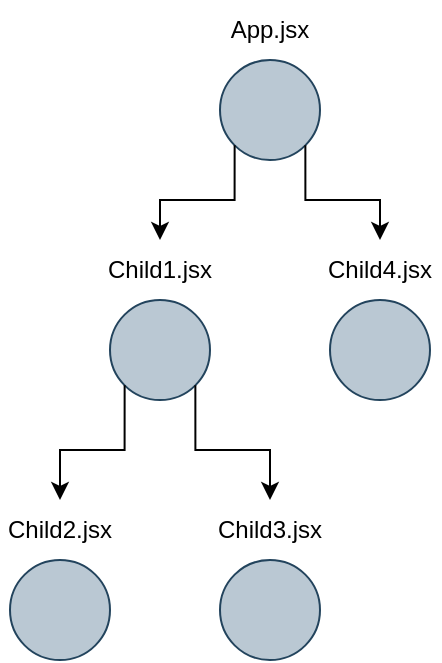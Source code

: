 <mxfile version="22.0.2" type="device">
  <diagram name="페이지-1" id="MxHSCcKp_uRpK-ZTS_No">
    <mxGraphModel dx="1101" dy="767" grid="1" gridSize="10" guides="1" tooltips="1" connect="1" arrows="1" fold="1" page="1" pageScale="1" pageWidth="827" pageHeight="1169" math="0" shadow="0">
      <root>
        <mxCell id="0" />
        <mxCell id="1" parent="0" />
        <mxCell id="hMwKIz4bZGezQtDTEu6b-3" value="" style="group" vertex="1" connectable="0" parent="1">
          <mxGeometry x="225" y="90" width="60" height="80" as="geometry" />
        </mxCell>
        <mxCell id="hMwKIz4bZGezQtDTEu6b-1" value="" style="ellipse;whiteSpace=wrap;html=1;aspect=fixed;fillColor=#bac8d3;strokeColor=#23445d;" vertex="1" parent="hMwKIz4bZGezQtDTEu6b-3">
          <mxGeometry x="5" y="30" width="50" height="50" as="geometry" />
        </mxCell>
        <mxCell id="hMwKIz4bZGezQtDTEu6b-2" value="App.jsx" style="text;html=1;strokeColor=none;fillColor=none;align=center;verticalAlign=middle;whiteSpace=wrap;rounded=0;" vertex="1" parent="hMwKIz4bZGezQtDTEu6b-3">
          <mxGeometry width="60" height="30" as="geometry" />
        </mxCell>
        <mxCell id="hMwKIz4bZGezQtDTEu6b-9" value="" style="group" vertex="1" connectable="0" parent="1">
          <mxGeometry x="170" y="210" width="60" height="80" as="geometry" />
        </mxCell>
        <mxCell id="hMwKIz4bZGezQtDTEu6b-10" value="" style="ellipse;whiteSpace=wrap;html=1;aspect=fixed;fillColor=#bac8d3;strokeColor=#23445d;" vertex="1" parent="hMwKIz4bZGezQtDTEu6b-9">
          <mxGeometry x="5" y="30" width="50" height="50" as="geometry" />
        </mxCell>
        <mxCell id="hMwKIz4bZGezQtDTEu6b-11" value="Child1.jsx" style="text;html=1;strokeColor=none;fillColor=none;align=center;verticalAlign=middle;whiteSpace=wrap;rounded=0;" vertex="1" parent="hMwKIz4bZGezQtDTEu6b-9">
          <mxGeometry width="60" height="30" as="geometry" />
        </mxCell>
        <mxCell id="hMwKIz4bZGezQtDTEu6b-12" value="" style="group" vertex="1" connectable="0" parent="1">
          <mxGeometry x="120" y="340" width="60" height="80" as="geometry" />
        </mxCell>
        <mxCell id="hMwKIz4bZGezQtDTEu6b-13" value="" style="ellipse;whiteSpace=wrap;html=1;aspect=fixed;fillColor=#bac8d3;strokeColor=#23445d;" vertex="1" parent="hMwKIz4bZGezQtDTEu6b-12">
          <mxGeometry x="5" y="30" width="50" height="50" as="geometry" />
        </mxCell>
        <mxCell id="hMwKIz4bZGezQtDTEu6b-14" value="Child2.jsx" style="text;html=1;strokeColor=none;fillColor=none;align=center;verticalAlign=middle;whiteSpace=wrap;rounded=0;" vertex="1" parent="hMwKIz4bZGezQtDTEu6b-12">
          <mxGeometry width="60" height="30" as="geometry" />
        </mxCell>
        <mxCell id="hMwKIz4bZGezQtDTEu6b-17" value="Child4.jsx" style="text;html=1;strokeColor=none;fillColor=none;align=center;verticalAlign=middle;whiteSpace=wrap;rounded=0;" vertex="1" parent="1">
          <mxGeometry x="280" y="210" width="60" height="30" as="geometry" />
        </mxCell>
        <mxCell id="hMwKIz4bZGezQtDTEu6b-16" value="" style="ellipse;whiteSpace=wrap;html=1;aspect=fixed;fillColor=#bac8d3;strokeColor=#23445d;" vertex="1" parent="1">
          <mxGeometry x="285" y="240" width="50" height="50" as="geometry" />
        </mxCell>
        <mxCell id="hMwKIz4bZGezQtDTEu6b-22" style="edgeStyle=orthogonalEdgeStyle;rounded=0;orthogonalLoop=1;jettySize=auto;html=1;exitX=0;exitY=1;exitDx=0;exitDy=0;entryX=0.5;entryY=0;entryDx=0;entryDy=0;" edge="1" parent="1" source="hMwKIz4bZGezQtDTEu6b-1" target="hMwKIz4bZGezQtDTEu6b-11">
          <mxGeometry relative="1" as="geometry" />
        </mxCell>
        <mxCell id="hMwKIz4bZGezQtDTEu6b-23" style="edgeStyle=orthogonalEdgeStyle;rounded=0;orthogonalLoop=1;jettySize=auto;html=1;exitX=1;exitY=1;exitDx=0;exitDy=0;entryX=0.5;entryY=0;entryDx=0;entryDy=0;" edge="1" parent="1" source="hMwKIz4bZGezQtDTEu6b-1" target="hMwKIz4bZGezQtDTEu6b-17">
          <mxGeometry relative="1" as="geometry" />
        </mxCell>
        <mxCell id="hMwKIz4bZGezQtDTEu6b-24" style="edgeStyle=orthogonalEdgeStyle;rounded=0;orthogonalLoop=1;jettySize=auto;html=1;exitX=0;exitY=1;exitDx=0;exitDy=0;entryX=0.5;entryY=0;entryDx=0;entryDy=0;" edge="1" parent="1" source="hMwKIz4bZGezQtDTEu6b-10" target="hMwKIz4bZGezQtDTEu6b-14">
          <mxGeometry relative="1" as="geometry" />
        </mxCell>
        <mxCell id="hMwKIz4bZGezQtDTEu6b-27" style="edgeStyle=orthogonalEdgeStyle;rounded=0;orthogonalLoop=1;jettySize=auto;html=1;exitX=1;exitY=1;exitDx=0;exitDy=0;entryX=0.5;entryY=0;entryDx=0;entryDy=0;" edge="1" parent="1" source="hMwKIz4bZGezQtDTEu6b-10" target="hMwKIz4bZGezQtDTEu6b-20">
          <mxGeometry relative="1" as="geometry">
            <mxPoint x="260" y="300" as="targetPoint" />
          </mxGeometry>
        </mxCell>
        <mxCell id="hMwKIz4bZGezQtDTEu6b-29" value="" style="group" vertex="1" connectable="0" parent="1">
          <mxGeometry x="225" y="340" width="60" height="80" as="geometry" />
        </mxCell>
        <mxCell id="hMwKIz4bZGezQtDTEu6b-19" value="" style="ellipse;whiteSpace=wrap;html=1;aspect=fixed;fillColor=#bac8d3;strokeColor=#23445d;" vertex="1" parent="hMwKIz4bZGezQtDTEu6b-29">
          <mxGeometry x="5" y="30" width="50" height="50" as="geometry" />
        </mxCell>
        <mxCell id="hMwKIz4bZGezQtDTEu6b-20" value="Child3.jsx" style="text;html=1;strokeColor=none;fillColor=none;align=center;verticalAlign=middle;whiteSpace=wrap;rounded=0;" vertex="1" parent="hMwKIz4bZGezQtDTEu6b-29">
          <mxGeometry width="60" height="30" as="geometry" />
        </mxCell>
      </root>
    </mxGraphModel>
  </diagram>
</mxfile>
